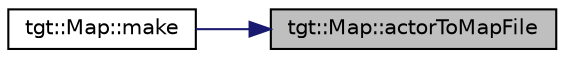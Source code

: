 digraph "tgt::Map::actorToMapFile"
{
 // LATEX_PDF_SIZE
  edge [fontname="Helvetica",fontsize="10",labelfontname="Helvetica",labelfontsize="10"];
  node [fontname="Helvetica",fontsize="10",shape=record];
  rankdir="RL";
  Node1 [label="tgt::Map::actorToMapFile",height=0.2,width=0.4,color="black", fillcolor="grey75", style="filled", fontcolor="black",tooltip=" "];
  Node1 -> Node2 [dir="back",color="midnightblue",fontsize="10",style="solid"];
  Node2 [label="tgt::Map::make",height=0.2,width=0.4,color="black", fillcolor="white", style="filled",URL="$df/ded/namespacetgt_1_1_map.html#ae955f3e7f19a2015f8988c511547d239",tooltip=" "];
}
